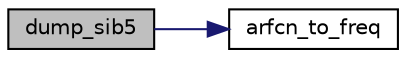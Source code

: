 digraph "dump_sib5"
{
 // LATEX_PDF_SIZE
  edge [fontname="Helvetica",fontsize="10",labelfontname="Helvetica",labelfontsize="10"];
  node [fontname="Helvetica",fontsize="10",shape=record];
  rankdir="LR";
  Node1 [label="dump_sib5",height=0.2,width=0.4,color="black", fillcolor="grey75", style="filled", fontcolor="black",tooltip=" "];
  Node1 -> Node2 [color="midnightblue",fontsize="10",style="solid",fontname="Helvetica"];
  Node2 [label="arfcn_to_freq",height=0.2,width=0.4,color="black", fillcolor="white", style="filled",URL="$rrc__UE_8c.html#a023abfce4869d4fdb15d2ad38f59de00",tooltip=" "];
}
